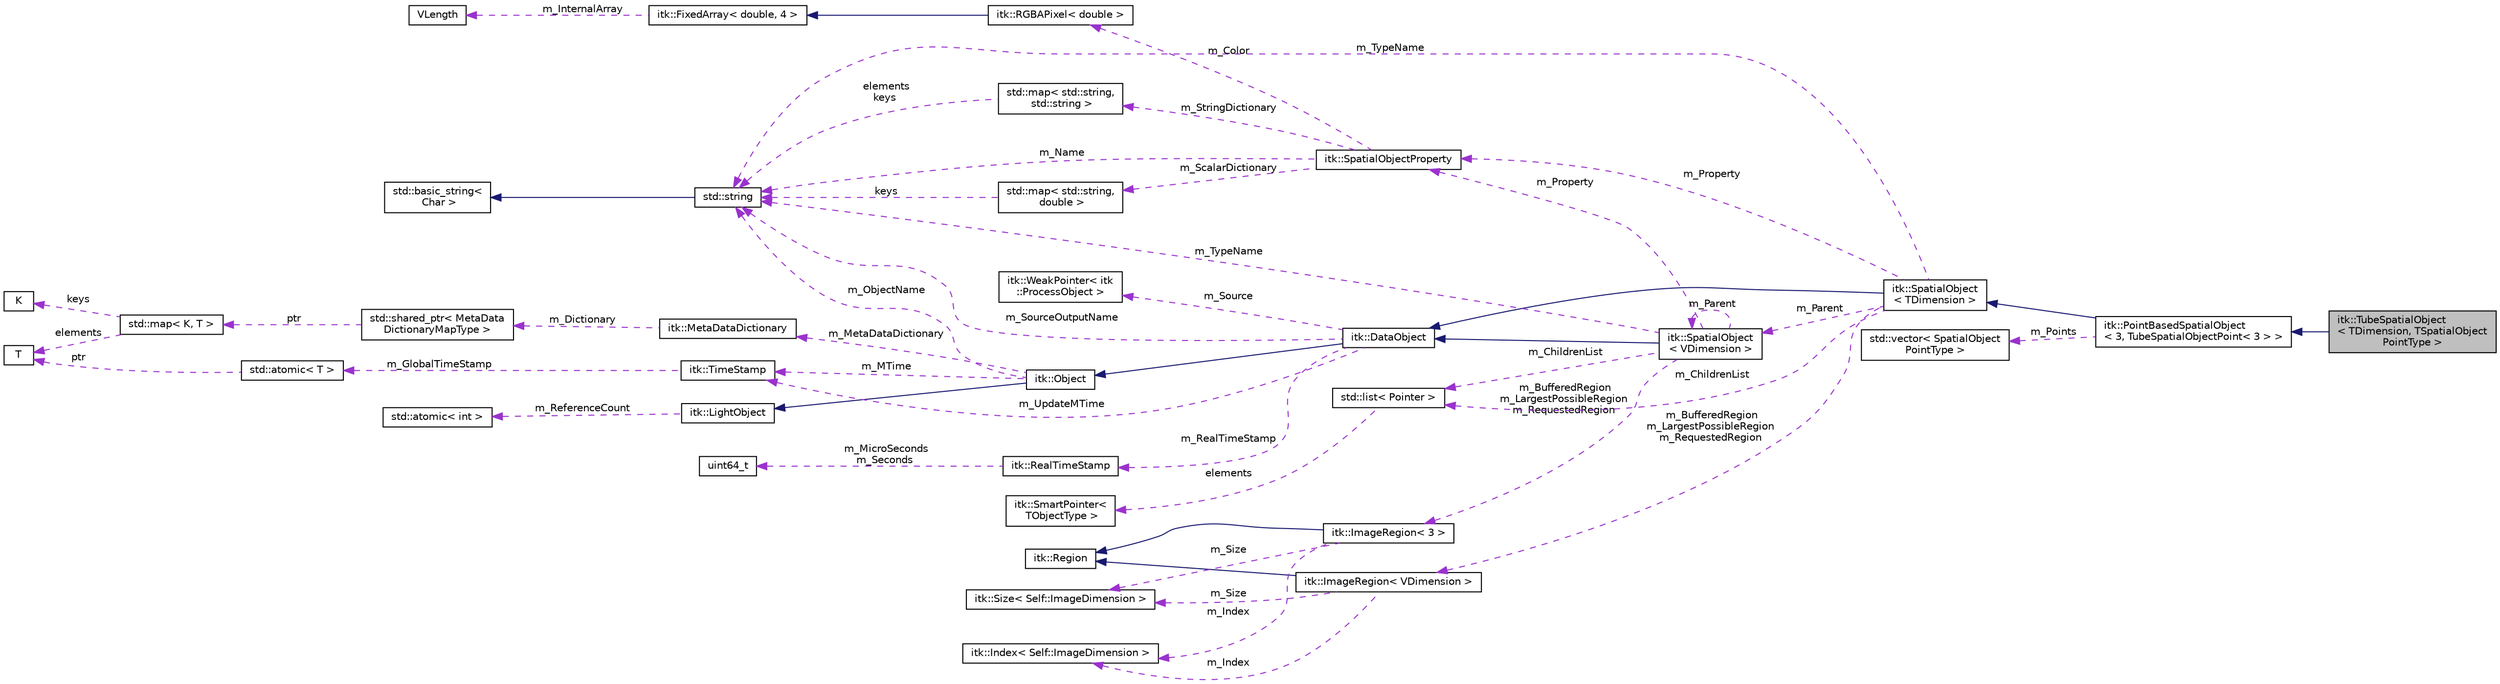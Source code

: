 digraph "itk::TubeSpatialObject&lt; TDimension, TSpatialObjectPointType &gt;"
{
 // LATEX_PDF_SIZE
  edge [fontname="Helvetica",fontsize="10",labelfontname="Helvetica",labelfontsize="10"];
  node [fontname="Helvetica",fontsize="10",shape=record];
  rankdir="LR";
  Node1 [label="itk::TubeSpatialObject\l\< TDimension, TSpatialObject\lPointType \>",height=0.2,width=0.4,color="black", fillcolor="grey75", style="filled", fontcolor="black",tooltip="Representation of a tube based on the spatial object classes."];
  Node2 -> Node1 [dir="back",color="midnightblue",fontsize="10",style="solid",fontname="Helvetica"];
  Node2 [label="itk::PointBasedSpatialObject\l\< 3, TubeSpatialObjectPoint\< 3 \> \>",height=0.2,width=0.4,color="black", fillcolor="white", style="filled",URL="$classitk_1_1PointBasedSpatialObject.html",tooltip=" "];
  Node3 -> Node2 [dir="back",color="midnightblue",fontsize="10",style="solid",fontname="Helvetica"];
  Node3 [label="itk::SpatialObject\l\< TDimension \>",height=0.2,width=0.4,color="black", fillcolor="white", style="filled",URL="$classitk_1_1SpatialObject.html",tooltip=" "];
  Node4 -> Node3 [dir="back",color="midnightblue",fontsize="10",style="solid",fontname="Helvetica"];
  Node4 [label="itk::DataObject",height=0.2,width=0.4,color="black", fillcolor="white", style="filled",URL="$classitk_1_1DataObject.html",tooltip="Base class for all data objects in ITK."];
  Node5 -> Node4 [dir="back",color="midnightblue",fontsize="10",style="solid",fontname="Helvetica"];
  Node5 [label="itk::Object",height=0.2,width=0.4,color="black", fillcolor="white", style="filled",URL="$classitk_1_1Object.html",tooltip="Base class for most ITK classes."];
  Node6 -> Node5 [dir="back",color="midnightblue",fontsize="10",style="solid",fontname="Helvetica"];
  Node6 [label="itk::LightObject",height=0.2,width=0.4,color="black", fillcolor="white", style="filled",URL="$classitk_1_1LightObject.html",tooltip="Light weight base class for most itk classes."];
  Node7 -> Node6 [dir="back",color="darkorchid3",fontsize="10",style="dashed",label=" m_ReferenceCount" ,fontname="Helvetica"];
  Node7 [label="std::atomic\< int \>",height=0.2,width=0.4,color="black", fillcolor="white", style="filled",tooltip=" "];
  Node8 -> Node5 [dir="back",color="darkorchid3",fontsize="10",style="dashed",label=" m_MTime" ,fontname="Helvetica"];
  Node8 [label="itk::TimeStamp",height=0.2,width=0.4,color="black", fillcolor="white", style="filled",URL="$classitk_1_1TimeStamp.html",tooltip="Generate a unique, increasing time value."];
  Node9 -> Node8 [dir="back",color="darkorchid3",fontsize="10",style="dashed",label=" m_GlobalTimeStamp" ,fontname="Helvetica"];
  Node9 [label="std::atomic\< T \>",height=0.2,width=0.4,color="black", fillcolor="white", style="filled",tooltip=" "];
  Node10 -> Node9 [dir="back",color="darkorchid3",fontsize="10",style="dashed",label=" ptr" ,fontname="Helvetica"];
  Node10 [label="T",height=0.2,width=0.4,color="black", fillcolor="white", style="filled",tooltip=" "];
  Node11 -> Node5 [dir="back",color="darkorchid3",fontsize="10",style="dashed",label=" m_MetaDataDictionary" ,fontname="Helvetica"];
  Node11 [label="itk::MetaDataDictionary",height=0.2,width=0.4,color="black", fillcolor="white", style="filled",URL="$classitk_1_1MetaDataDictionary.html",tooltip="Provides a mechanism for storing a collection of arbitrary data types."];
  Node12 -> Node11 [dir="back",color="darkorchid3",fontsize="10",style="dashed",label=" m_Dictionary" ,fontname="Helvetica"];
  Node12 [label="std::shared_ptr\< MetaData\lDictionaryMapType \>",height=0.2,width=0.4,color="black", fillcolor="white", style="filled",tooltip=" "];
  Node13 -> Node12 [dir="back",color="darkorchid3",fontsize="10",style="dashed",label=" ptr" ,fontname="Helvetica"];
  Node13 [label="std::map\< K, T \>",height=0.2,width=0.4,color="black", fillcolor="white", style="filled",tooltip=" "];
  Node14 -> Node13 [dir="back",color="darkorchid3",fontsize="10",style="dashed",label=" keys" ,fontname="Helvetica"];
  Node14 [label="K",height=0.2,width=0.4,color="black", fillcolor="white", style="filled",tooltip=" "];
  Node10 -> Node13 [dir="back",color="darkorchid3",fontsize="10",style="dashed",label=" elements" ,fontname="Helvetica"];
  Node15 -> Node5 [dir="back",color="darkorchid3",fontsize="10",style="dashed",label=" m_ObjectName" ,fontname="Helvetica"];
  Node15 [label="std::string",height=0.2,width=0.4,color="black", fillcolor="white", style="filled",tooltip=" "];
  Node16 -> Node15 [dir="back",color="midnightblue",fontsize="10",style="solid",fontname="Helvetica"];
  Node16 [label="std::basic_string\<\l Char \>",height=0.2,width=0.4,color="black", fillcolor="white", style="filled",tooltip=" "];
  Node17 -> Node4 [dir="back",color="darkorchid3",fontsize="10",style="dashed",label=" m_Source" ,fontname="Helvetica"];
  Node17 [label="itk::WeakPointer\< itk\l::ProcessObject \>",height=0.2,width=0.4,color="black", fillcolor="white", style="filled",URL="$classitk_1_1WeakPointer.html",tooltip=" "];
  Node15 -> Node4 [dir="back",color="darkorchid3",fontsize="10",style="dashed",label=" m_SourceOutputName" ,fontname="Helvetica"];
  Node8 -> Node4 [dir="back",color="darkorchid3",fontsize="10",style="dashed",label=" m_UpdateMTime" ,fontname="Helvetica"];
  Node18 -> Node4 [dir="back",color="darkorchid3",fontsize="10",style="dashed",label=" m_RealTimeStamp" ,fontname="Helvetica"];
  Node18 [label="itk::RealTimeStamp",height=0.2,width=0.4,color="black", fillcolor="white", style="filled",URL="$classitk_1_1RealTimeStamp.html",tooltip="The RealTimeStamp is a data structure for representing time with high precision and a large dynamic r..."];
  Node19 -> Node18 [dir="back",color="darkorchid3",fontsize="10",style="dashed",label=" m_MicroSeconds\nm_Seconds" ,fontname="Helvetica"];
  Node19 [label="uint64_t",height=0.2,width=0.4,color="black", fillcolor="white", style="filled",tooltip=" "];
  Node15 -> Node3 [dir="back",color="darkorchid3",fontsize="10",style="dashed",label=" m_TypeName" ,fontname="Helvetica"];
  Node20 -> Node3 [dir="back",color="darkorchid3",fontsize="10",style="dashed",label=" m_Property" ,fontname="Helvetica"];
  Node20 [label="itk::SpatialObjectProperty",height=0.2,width=0.4,color="black", fillcolor="white", style="filled",URL="$classitk_1_1SpatialObjectProperty.html",tooltip=" "];
  Node21 -> Node20 [dir="back",color="darkorchid3",fontsize="10",style="dashed",label=" m_Color" ,fontname="Helvetica"];
  Node21 [label="itk::RGBAPixel\< double \>",height=0.2,width=0.4,color="black", fillcolor="white", style="filled",URL="$classitk_1_1RGBAPixel.html",tooltip=" "];
  Node22 -> Node21 [dir="back",color="midnightblue",fontsize="10",style="solid",fontname="Helvetica"];
  Node22 [label="itk::FixedArray\< double, 4 \>",height=0.2,width=0.4,color="black", fillcolor="white", style="filled",URL="$classitk_1_1FixedArray.html",tooltip=" "];
  Node23 -> Node22 [dir="back",color="darkorchid3",fontsize="10",style="dashed",label=" m_InternalArray" ,fontname="Helvetica"];
  Node23 [label="VLength",height=0.2,width=0.4,color="black", fillcolor="white", style="filled",URL="$classVLength.html",tooltip=" "];
  Node15 -> Node20 [dir="back",color="darkorchid3",fontsize="10",style="dashed",label=" m_Name" ,fontname="Helvetica"];
  Node24 -> Node20 [dir="back",color="darkorchid3",fontsize="10",style="dashed",label=" m_ScalarDictionary" ,fontname="Helvetica"];
  Node24 [label="std::map\< std::string,\l double \>",height=0.2,width=0.4,color="black", fillcolor="white", style="filled",tooltip=" "];
  Node15 -> Node24 [dir="back",color="darkorchid3",fontsize="10",style="dashed",label=" keys" ,fontname="Helvetica"];
  Node25 -> Node20 [dir="back",color="darkorchid3",fontsize="10",style="dashed",label=" m_StringDictionary" ,fontname="Helvetica"];
  Node25 [label="std::map\< std::string,\l std::string \>",height=0.2,width=0.4,color="black", fillcolor="white", style="filled",tooltip=" "];
  Node15 -> Node25 [dir="back",color="darkorchid3",fontsize="10",style="dashed",label=" elements\nkeys" ,fontname="Helvetica"];
  Node26 -> Node3 [dir="back",color="darkorchid3",fontsize="10",style="dashed",label=" m_Parent" ,fontname="Helvetica"];
  Node26 [label="itk::SpatialObject\l\< VDimension \>",height=0.2,width=0.4,color="black", fillcolor="white", style="filled",URL="$classitk_1_1SpatialObject.html",tooltip="Implementation of the composite pattern."];
  Node4 -> Node26 [dir="back",color="midnightblue",fontsize="10",style="solid",fontname="Helvetica"];
  Node15 -> Node26 [dir="back",color="darkorchid3",fontsize="10",style="dashed",label=" m_TypeName" ,fontname="Helvetica"];
  Node20 -> Node26 [dir="back",color="darkorchid3",fontsize="10",style="dashed",label=" m_Property" ,fontname="Helvetica"];
  Node26 -> Node26 [dir="back",color="darkorchid3",fontsize="10",style="dashed",label=" m_Parent" ,fontname="Helvetica"];
  Node27 -> Node26 [dir="back",color="darkorchid3",fontsize="10",style="dashed",label=" m_BufferedRegion\nm_LargestPossibleRegion\nm_RequestedRegion" ,fontname="Helvetica"];
  Node27 [label="itk::ImageRegion\< 3 \>",height=0.2,width=0.4,color="black", fillcolor="white", style="filled",URL="$classitk_1_1ImageRegion.html",tooltip=" "];
  Node28 -> Node27 [dir="back",color="midnightblue",fontsize="10",style="solid",fontname="Helvetica"];
  Node28 [label="itk::Region",height=0.2,width=0.4,color="black", fillcolor="white", style="filled",URL="$classitk_1_1Region.html",tooltip="A region represents some portion or piece of data."];
  Node29 -> Node27 [dir="back",color="darkorchid3",fontsize="10",style="dashed",label=" m_Index" ,fontname="Helvetica"];
  Node29 [label="itk::Index\< Self::ImageDimension \>",height=0.2,width=0.4,color="black", fillcolor="white", style="filled",URL="$structitk_1_1Index.html",tooltip=" "];
  Node30 -> Node27 [dir="back",color="darkorchid3",fontsize="10",style="dashed",label=" m_Size" ,fontname="Helvetica"];
  Node30 [label="itk::Size\< Self::ImageDimension \>",height=0.2,width=0.4,color="black", fillcolor="white", style="filled",URL="$structitk_1_1Size.html",tooltip=" "];
  Node31 -> Node26 [dir="back",color="darkorchid3",fontsize="10",style="dashed",label=" m_ChildrenList" ,fontname="Helvetica"];
  Node31 [label="std::list\< Pointer \>",height=0.2,width=0.4,color="black", fillcolor="white", style="filled",tooltip=" "];
  Node32 -> Node31 [dir="back",color="darkorchid3",fontsize="10",style="dashed",label=" elements" ,fontname="Helvetica"];
  Node32 [label="itk::SmartPointer\<\l TObjectType \>",height=0.2,width=0.4,color="black", fillcolor="white", style="filled",URL="$classitk_1_1SmartPointer.html",tooltip="Implements transparent reference counting."];
  Node33 -> Node3 [dir="back",color="darkorchid3",fontsize="10",style="dashed",label=" m_BufferedRegion\nm_LargestPossibleRegion\nm_RequestedRegion" ,fontname="Helvetica"];
  Node33 [label="itk::ImageRegion\< VDimension \>",height=0.2,width=0.4,color="black", fillcolor="white", style="filled",URL="$classitk_1_1ImageRegion.html",tooltip=" "];
  Node28 -> Node33 [dir="back",color="midnightblue",fontsize="10",style="solid",fontname="Helvetica"];
  Node29 -> Node33 [dir="back",color="darkorchid3",fontsize="10",style="dashed",label=" m_Index" ,fontname="Helvetica"];
  Node30 -> Node33 [dir="back",color="darkorchid3",fontsize="10",style="dashed",label=" m_Size" ,fontname="Helvetica"];
  Node31 -> Node3 [dir="back",color="darkorchid3",fontsize="10",style="dashed",label=" m_ChildrenList" ,fontname="Helvetica"];
  Node34 -> Node2 [dir="back",color="darkorchid3",fontsize="10",style="dashed",label=" m_Points" ,fontname="Helvetica"];
  Node34 [label="std::vector\< SpatialObject\lPointType \>",height=0.2,width=0.4,color="black", fillcolor="white", style="filled",tooltip=" "];
}
